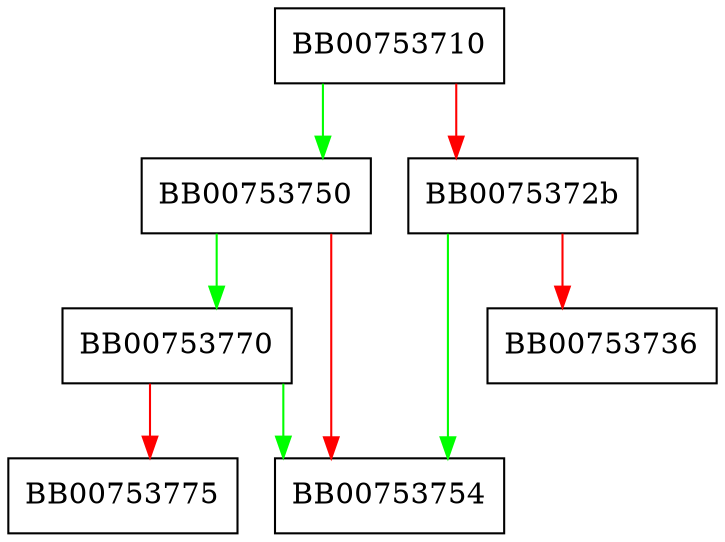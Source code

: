 digraph pkey_ec_ctrl {
  node [shape="box"];
  graph [splines=ortho];
  BB00753710 -> BB00753750 [color="green"];
  BB00753710 -> BB0075372b [color="red"];
  BB0075372b -> BB00753754 [color="green"];
  BB0075372b -> BB00753736 [color="red"];
  BB00753750 -> BB00753770 [color="green"];
  BB00753750 -> BB00753754 [color="red"];
  BB00753770 -> BB00753754 [color="green"];
  BB00753770 -> BB00753775 [color="red"];
}